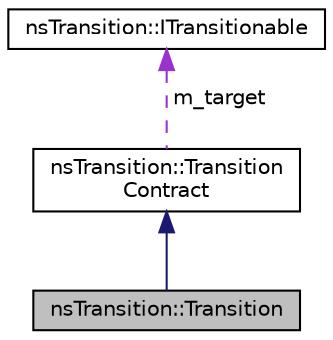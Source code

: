 digraph "nsTransition::Transition"
{
 // LATEX_PDF_SIZE
  edge [fontname="Helvetica",fontsize="10",labelfontname="Helvetica",labelfontsize="10"];
  node [fontname="Helvetica",fontsize="10",shape=record];
  Node1 [label="nsTransition::Transition",height=0.2,width=0.4,color="black", fillcolor="grey75", style="filled", fontcolor="black",tooltip="Une classe représentant un TransitionContract en cours de lecture."];
  Node2 -> Node1 [dir="back",color="midnightblue",fontsize="10",style="solid",fontname="Helvetica"];
  Node2 [label="nsTransition::Transition\lContract",height=0.2,width=0.4,color="black", fillcolor="white", style="filled",URL="$classns_transition_1_1_transition_contract.html",tooltip="Une classe contenant des paramètres pour créer une transition."];
  Node3 -> Node2 [dir="back",color="darkorchid3",fontsize="10",style="dashed",label=" m_target" ,fontname="Helvetica"];
  Node3 [label="nsTransition::ITransitionable",height=0.2,width=0.4,color="black", fillcolor="white", style="filled",URL="$classns_transition_1_1_i_transitionable.html",tooltip="Une classe abstraite pour n'importe quelle élément pouvant effectuer une transition entre deux états."];
}
